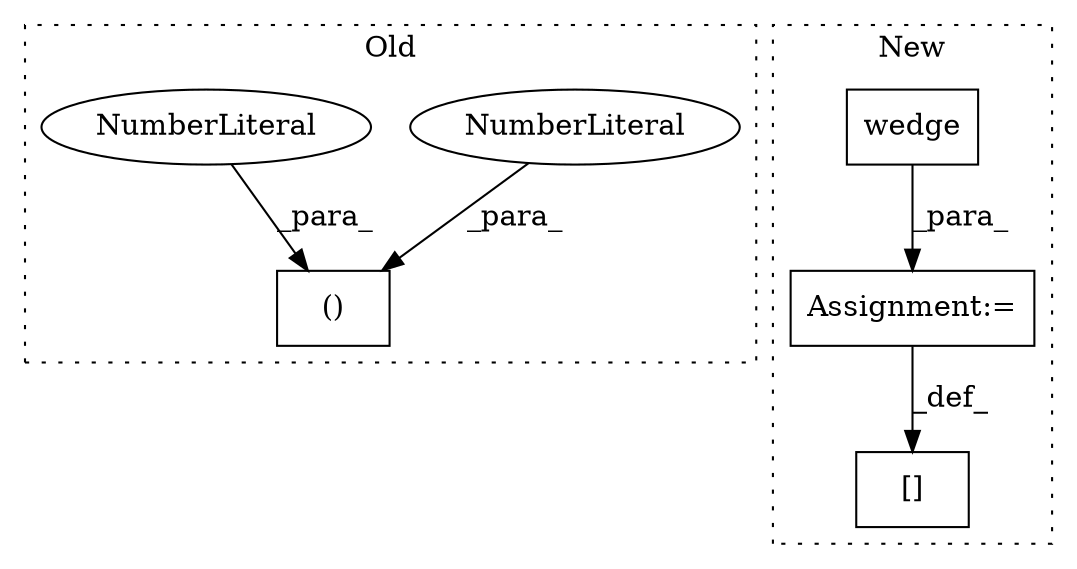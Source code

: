 digraph G {
subgraph cluster0 {
1 [label="()" a="106" s="2265" l="44" shape="box"];
3 [label="NumberLiteral" a="34" s="2279" l="1" shape="ellipse"];
4 [label="NumberLiteral" a="34" s="2265" l="1" shape="ellipse"];
label = "Old";
style="dotted";
}
subgraph cluster1 {
2 [label="wedge" a="32" s="2152,2189" l="6,1" shape="box"];
5 [label="[]" a="2" s="2199,2219" l="4,1" shape="box"];
6 [label="Assignment:=" a="7" s="2220" l="1" shape="box"];
label = "New";
style="dotted";
}
2 -> 6 [label="_para_"];
3 -> 1 [label="_para_"];
4 -> 1 [label="_para_"];
6 -> 5 [label="_def_"];
}